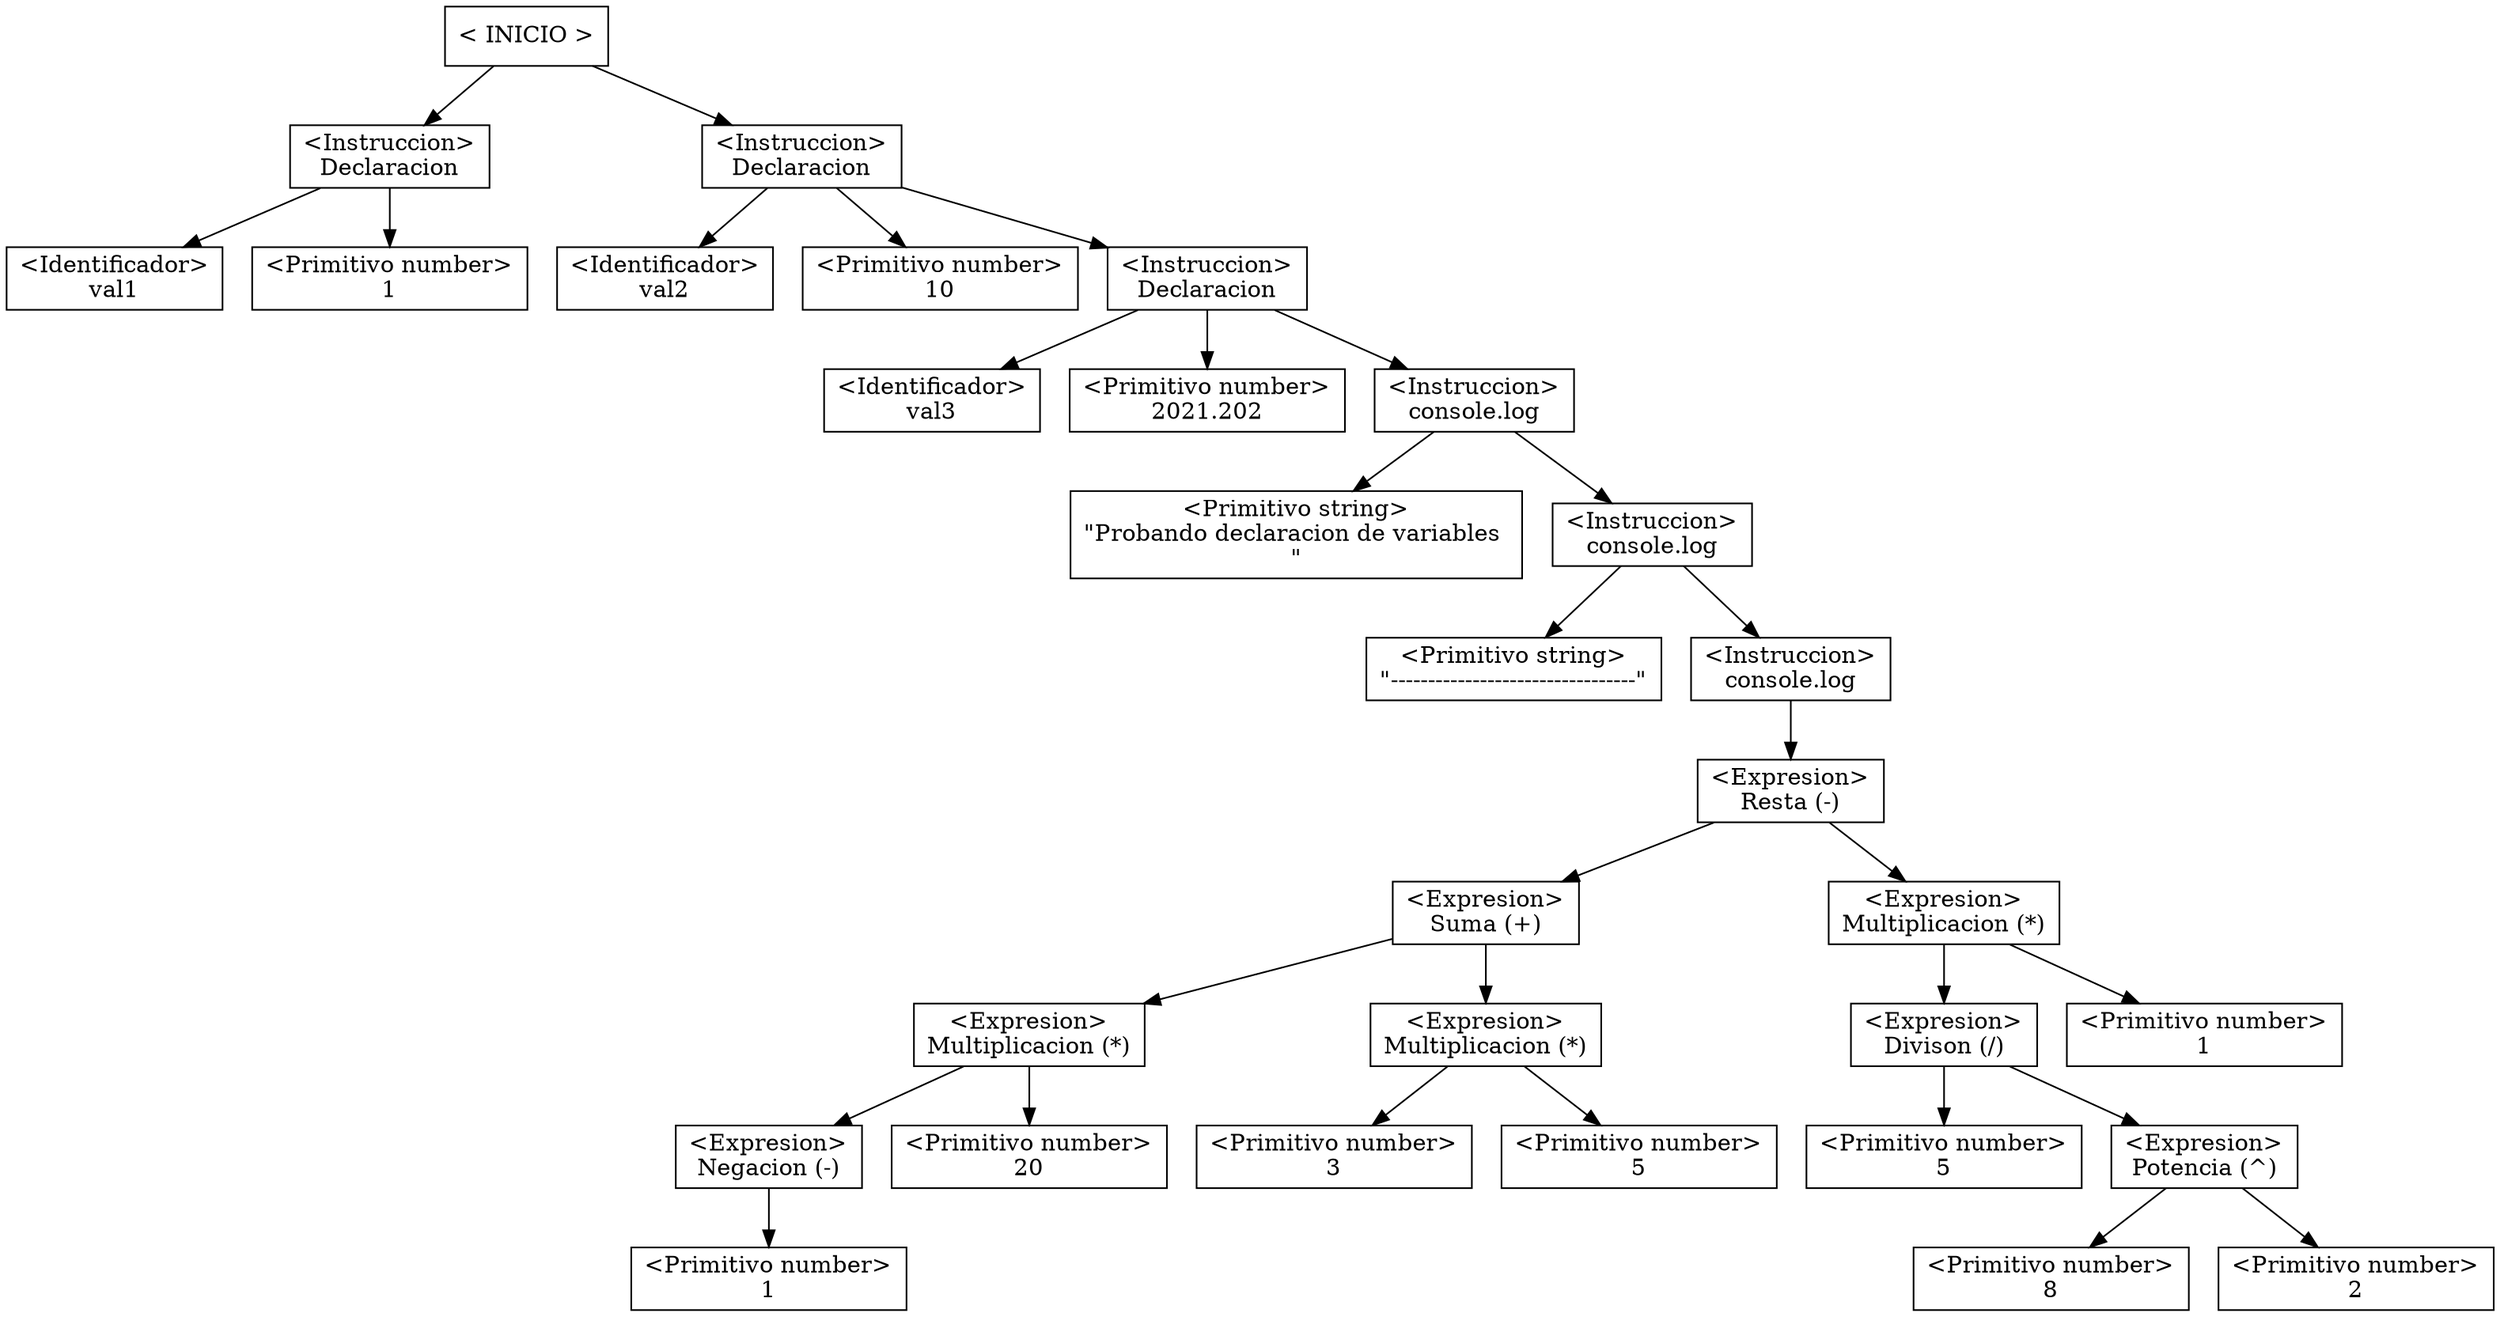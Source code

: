 digraph G { 
node[shape=box];
nodeInicio[label="<\ INICIO \>"];

instruccion_1_1_2383319717488_[label="\<Instruccion\>\nDeclaracion"];
instruccion_1_1_2383319717488_id[label="\<Identificador\>\nval1"];
instruccion_1_1_2383319717488_ -> instruccion_1_1_2383319717488_id;
instruccion_1_19_2383319717200_[label="<Primitivo number>
1"];instruccion_1_1_2383319717488_ -> instruccion_1_19_2383319717200_;
nodeInicio->instruccion_1_1_2383319717488_;
instruccion_2_23_2383319717728_[label="\<Instruccion\>\nDeclaracion"];
instruccion_2_23_2383319717728_id[label="\<Identificador\>\nval2"];
instruccion_2_23_2383319717728_ -> instruccion_2_23_2383319717728_id;
instruccion_2_41_2383319716960_[label="<Primitivo number>
10"];instruccion_2_23_2383319717728_ -> instruccion_2_41_2383319716960_;
nodeInicio->instruccion_2_23_2383319717728_;
instruccion_3_46_2383319717104_[label="\<Instruccion\>\nDeclaracion"];
instruccion_3_46_2383319717104_id[label="\<Identificador\>\nval3"];
instruccion_3_46_2383319717104_ -> instruccion_3_46_2383319717104_id;
instruccion_3_64_2383319717296_[label="<Primitivo number>
2021.202"];instruccion_3_46_2383319717104_ -> instruccion_3_64_2383319717296_;
instruccion_2_23_2383319717728_->instruccion_3_46_2383319717104_;
instruccion_5_78_2383319717392_[label="\<Instruccion\>\nconsole.log"];
instruccion_5_90_2383319717776_[label="<Primitivo string>
\"Probando declaracion de variables 
\""];instruccion_5_78_2383319717392_ -> instruccion_5_90_2383319717776_;
instruccion_3_46_2383319717104_->instruccion_5_78_2383319717392_;
instruccion_7_176_2383319717536_[label="\<Instruccion\>\nconsole.log"];
instruccion_7_188_2383319885664_[label="<Primitivo string>
\"---------------------------------\""];instruccion_7_176_2383319717536_ -> instruccion_7_188_2383319885664_;
instruccion_5_78_2383319717392_->instruccion_7_176_2383319717536_;
instruccion_8_227_2383319719360_[label="\<Instruccion\>\nconsole.log"];
instruccion_8_240_2383319718112_[label="<Primitivo number>
1"];instruccion_8_239_2383319716912_[label="<Expresion>
Negacion (-)"];instruccion_8_239_2383319716912_->instruccion_8_240_2383319718112_;instruccion_8_242_2383319717152_[label="<Primitivo number>
20"];instruccion_0_241_2383319718592_[label="<Expresion>
Multiplicacion (*)"];instruccion_0_241_2383319718592_->instruccion_8_239_2383319716912_;instruccion_0_241_2383319718592_->instruccion_8_242_2383319717152_;instruccion_8_245_2383319717824_[label="<Primitivo number>
3"];instruccion_8_247_2383319718832_[label="<Primitivo number>
5"];instruccion_0_246_2383319717440_[label="<Expresion>
Multiplicacion (*)"];instruccion_0_246_2383319717440_->instruccion_8_245_2383319717824_;instruccion_0_246_2383319717440_->instruccion_8_247_2383319718832_;instruccion_0_244_2383319718640_[label="<Expresion>
Suma (+)"];instruccion_0_244_2383319718640_->instruccion_0_241_2383319718592_;instruccion_0_244_2383319718640_->instruccion_0_246_2383319717440_;instruccion_8_249_2383319717920_[label="<Primitivo number>
5"];instruccion_8_251_2383319718928_[label="<Primitivo number>
8"];instruccion_8_253_2383319718736_[label="<Primitivo number>
2"];instruccion_0_252_2383319719504_[label="<Expresion>
Potencia (^)"];instruccion_0_252_2383319719504_->instruccion_8_251_2383319718928_;instruccion_0_252_2383319719504_->instruccion_8_253_2383319718736_;instruccion_0_250_2383319718688_[label="<Expresion>
Divison (/)"];instruccion_0_250_2383319718688_->instruccion_8_249_2383319717920_;instruccion_0_250_2383319718688_->instruccion_0_252_2383319719504_;instruccion_8_255_2383319719024_[label="<Primitivo number>
1"];instruccion_0_254_2383319719216_[label="<Expresion>
Multiplicacion (*)"];instruccion_0_254_2383319719216_->instruccion_0_250_2383319718688_;instruccion_0_254_2383319719216_->instruccion_8_255_2383319719024_;instruccion_0_248_2383319719552_[label="<Expresion>
Resta (-)"];instruccion_0_248_2383319719552_->instruccion_0_244_2383319718640_;instruccion_0_248_2383319719552_->instruccion_0_254_2383319719216_;instruccion_8_227_2383319719360_ -> instruccion_0_248_2383319719552_;
instruccion_7_176_2383319717536_->instruccion_8_227_2383319719360_;

}